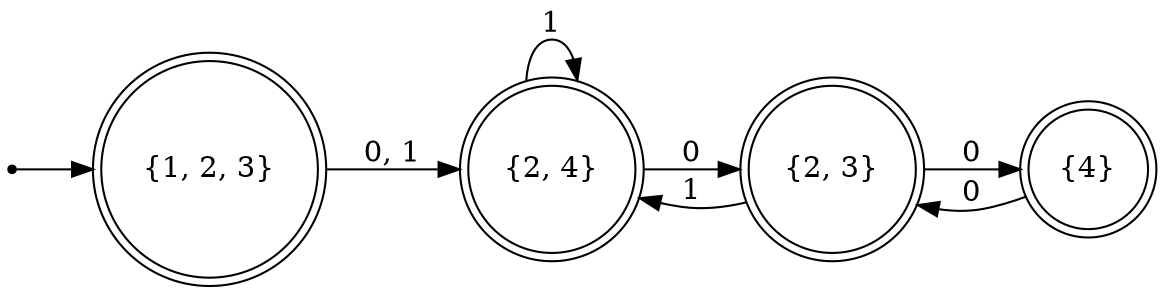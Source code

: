 strict digraph FSM {
	graph [rankdir=LR];
	node [shape=circle];
	null	[shape=point];
	"{1, 2, 3}"	[shape=doublecircle];
	null -> "{1, 2, 3}";
	"{2, 4}"	[shape=doublecircle];
	"{1, 2, 3}" -> "{2, 4}"	[label="0, 1"];
	"{2, 3}"	[shape=doublecircle];
	"{4}"	[shape=doublecircle];
	"{2, 3}" -> "{4}"	[label=0];
	"{2, 3}" -> "{2, 4}"	[label=1];
	"{4}" -> "{2, 3}"	[label=0];
	"{2, 4}" -> "{2, 3}"	[label=0];
	"{2, 4}" -> "{2, 4}"	[label=1];
}
